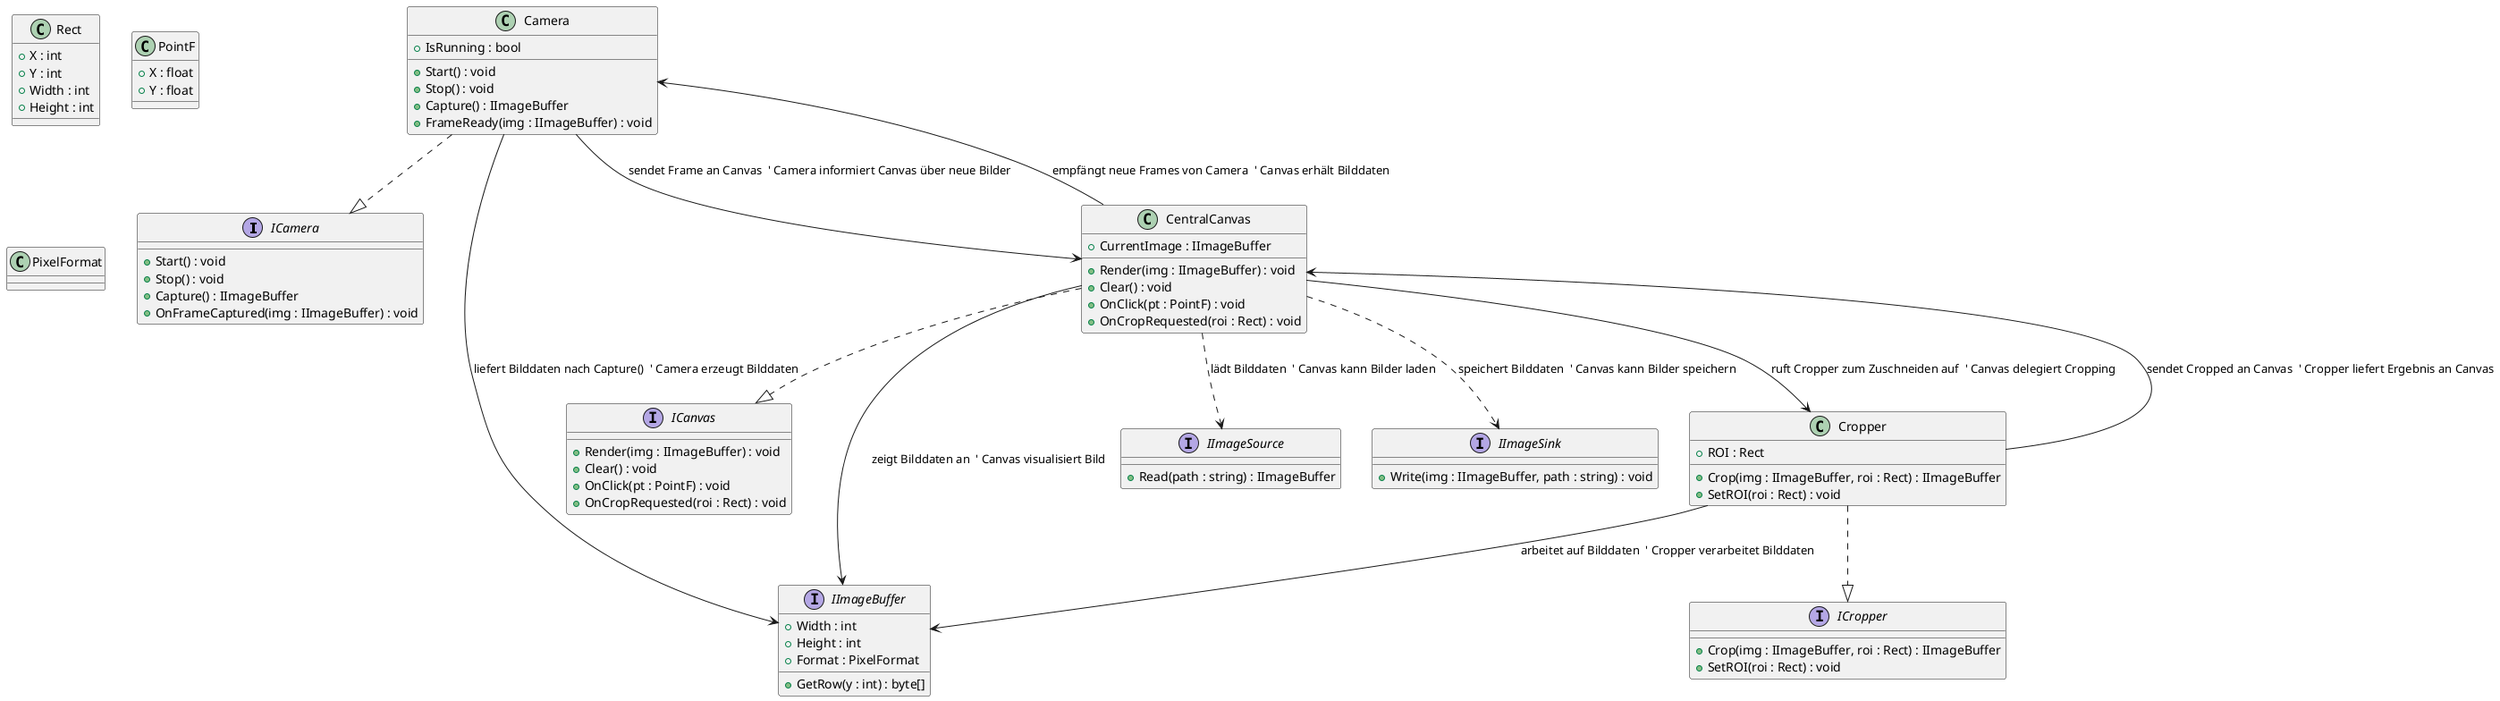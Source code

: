 @startuml
' ' =============================================================
' ' Klassendiagramm für Bildaufnahme und Bearbeitung
' ' -------------------------------------------------------------
' ' Dieses Diagramm zeigt die Architektur und die Beziehungen der zentralen Komponenten:
' ' - Camera: Verantwortlich für die Bildaufnahme von der Kameraquelle
' ' - Cropper: Zuständig für das Zuschneiden von Bildern (Region of Interest)
' ' - CentralCanvas: Zentrale Anzeige und Interaktionsfläche für Bilder
' ' - IImageBuffer, IImageSource, IImageSink: Schnittstellen für Bilddaten und I/O
' ' Die Komponenten sind klar getrennt und kommunizieren über definierte Schnittstellen.
' ' Dadurch wird die Wartbarkeit und Erweiterbarkeit der Anwendung sichergestellt.
' ' =============================================================
' --- Interfaces ---
interface ICamera {
  +Start() : void
  +Stop() : void
  +Capture() : IImageBuffer
  +OnFrameCaptured(img : IImageBuffer) : void
}

interface ICropper {
  +Crop(img : IImageBuffer, roi : Rect) : IImageBuffer
  +SetROI(roi : Rect) : void
}

interface ICanvas {
  +Render(img : IImageBuffer) : void
  +Clear() : void
  +OnClick(pt : PointF) : void
  +OnCropRequested(roi : Rect) : void
}

interface IImageBuffer {
  +Width : int
  +Height : int
  +Format : PixelFormat
  +GetRow(y : int) : byte[]
}

interface IImageSource {
  +Read(path : string) : IImageBuffer
}

interface IImageSink {
  +Write(img : IImageBuffer, path : string) : void
}

' --- Core-Klassen ---
class Camera {
  +IsRunning : bool
  +Start() : void
  +Stop() : void
  +Capture() : IImageBuffer
  +FrameReady(img : IImageBuffer) : void
}
Camera ..|> ICamera
Camera --> IImageBuffer : liefert Bilddaten nach Capture()  ' Camera erzeugt Bilddaten
Camera --> CentralCanvas : sendet Frame an Canvas  ' Camera informiert Canvas über neue Bilder

class Cropper {
  +ROI : Rect
  +Crop(img : IImageBuffer, roi : Rect) : IImageBuffer
  +SetROI(roi : Rect) : void
}
Cropper ..|> ICropper
Cropper --> IImageBuffer : arbeitet auf Bilddaten  ' Cropper verarbeitet Bilddaten
Cropper --> CentralCanvas : sendet Cropped an Canvas  ' Cropper liefert Ergebnis an Canvas

class CentralCanvas {
  +CurrentImage : IImageBuffer
  +Render(img : IImageBuffer) : void
  +Clear() : void
  +OnClick(pt : PointF) : void
  +OnCropRequested(roi : Rect) : void
}
CentralCanvas ..|> ICanvas
CentralCanvas --> IImageBuffer : zeigt Bilddaten an  ' Canvas visualisiert Bild
CentralCanvas --> Cropper : ruft Cropper zum Zuschneiden auf  ' Canvas delegiert Cropping
CentralCanvas --> Camera : empfängt neue Frames von Camera  ' Canvas erhält Bilddaten

' --- Hilfsklassen ---
class Rect {
  +X : int
  +Y : int
  +Width : int
  +Height : int
}
class PointF {
  +X : float
  +Y : float
}
class PixelFormat

' --- I/O ---
CentralCanvas ..> IImageSink : speichert Bilddaten  ' Canvas kann Bilder speichern
CentralCanvas ..> IImageSource : lädt Bilddaten  ' Canvas kann Bilder laden

@enduml
